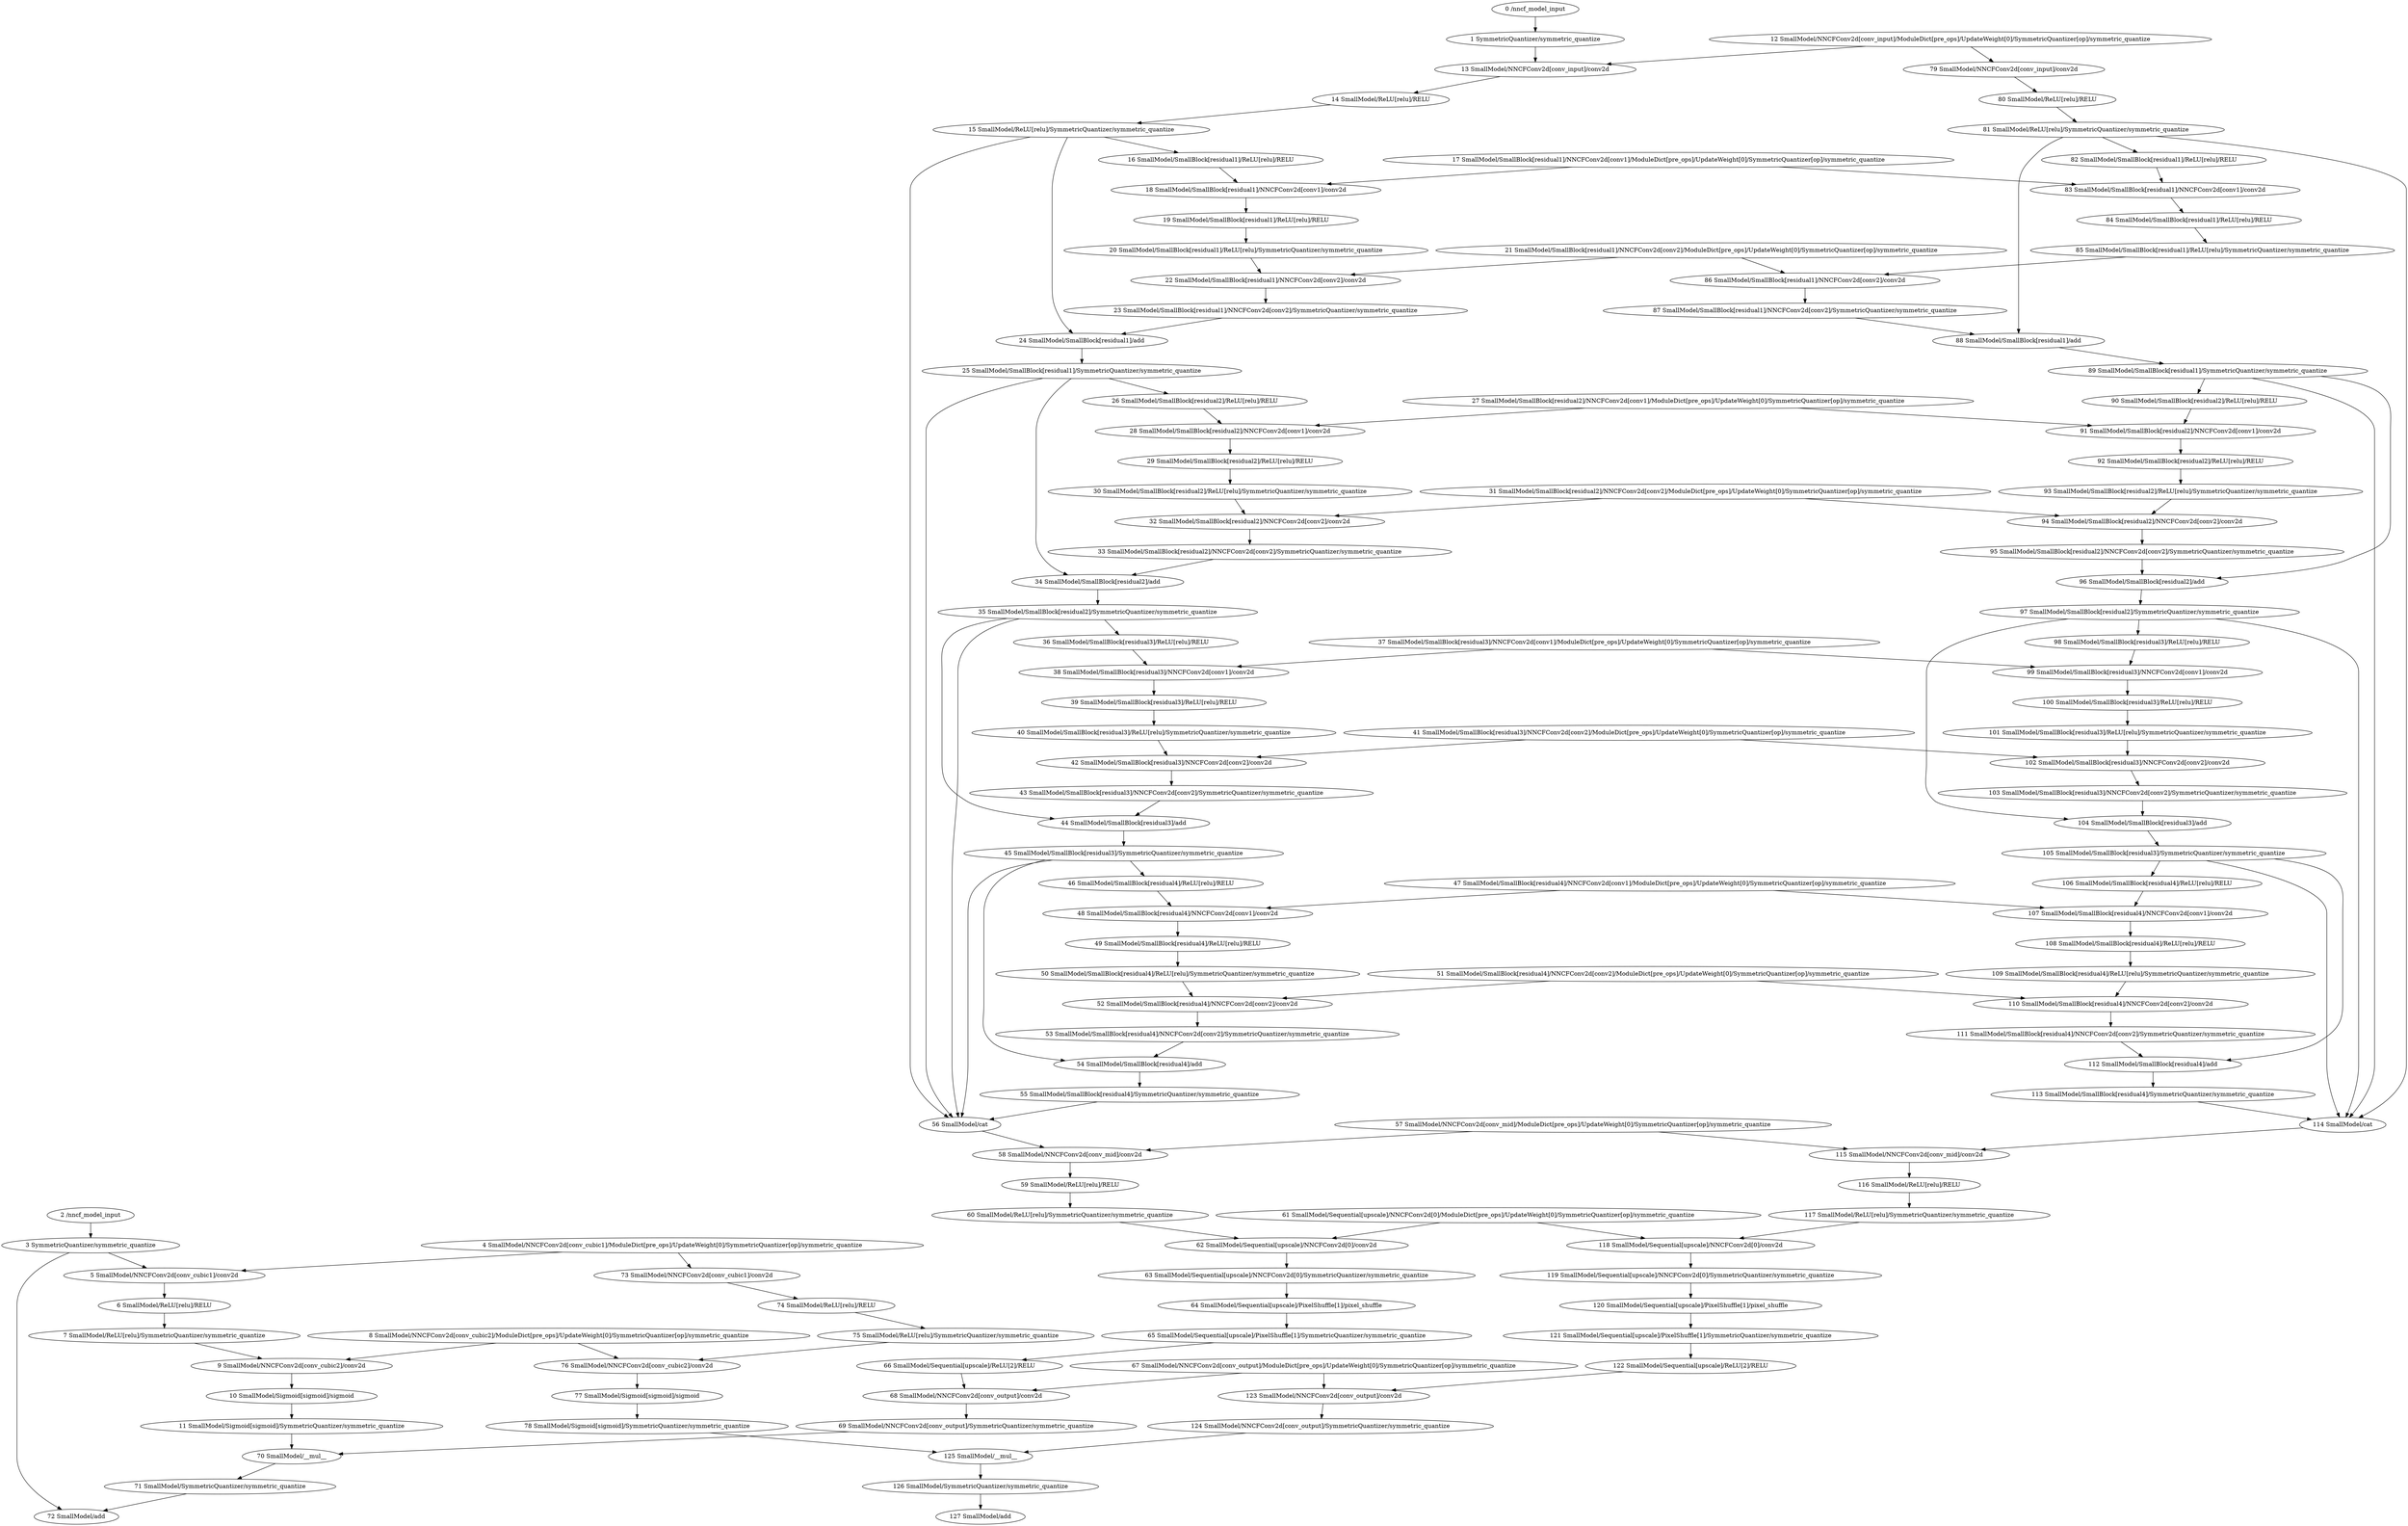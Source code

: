 strict digraph  {
"0 /nncf_model_input" [id=0, scope="", type=nncf_model_input];
"1 SymmetricQuantizer/symmetric_quantize" [id=1, scope=SymmetricQuantizer, type=symmetric_quantize];
"2 /nncf_model_input" [id=2, scope="", type=nncf_model_input];
"3 SymmetricQuantizer/symmetric_quantize" [id=3, scope=SymmetricQuantizer, type=symmetric_quantize];
"4 SmallModel/NNCFConv2d[conv_cubic1]/ModuleDict[pre_ops]/UpdateWeight[0]/SymmetricQuantizer[op]/symmetric_quantize" [id=4, scope="SmallModel/NNCFConv2d[conv_cubic1]/ModuleDict[pre_ops]/UpdateWeight[0]/SymmetricQuantizer[op]", type=symmetric_quantize];
"5 SmallModel/NNCFConv2d[conv_cubic1]/conv2d" [id=5, scope="SmallModel/NNCFConv2d[conv_cubic1]", type=conv2d];
"6 SmallModel/ReLU[relu]/RELU" [id=6, scope="SmallModel/ReLU[relu]", type=RELU];
"7 SmallModel/ReLU[relu]/SymmetricQuantizer/symmetric_quantize" [id=7, scope="SmallModel/ReLU[relu]/SymmetricQuantizer", type=symmetric_quantize];
"8 SmallModel/NNCFConv2d[conv_cubic2]/ModuleDict[pre_ops]/UpdateWeight[0]/SymmetricQuantizer[op]/symmetric_quantize" [id=8, scope="SmallModel/NNCFConv2d[conv_cubic2]/ModuleDict[pre_ops]/UpdateWeight[0]/SymmetricQuantizer[op]", type=symmetric_quantize];
"9 SmallModel/NNCFConv2d[conv_cubic2]/conv2d" [id=9, scope="SmallModel/NNCFConv2d[conv_cubic2]", type=conv2d];
"10 SmallModel/Sigmoid[sigmoid]/sigmoid" [id=10, scope="SmallModel/Sigmoid[sigmoid]", type=sigmoid];
"11 SmallModel/Sigmoid[sigmoid]/SymmetricQuantizer/symmetric_quantize" [id=11, scope="SmallModel/Sigmoid[sigmoid]/SymmetricQuantizer", type=symmetric_quantize];
"12 SmallModel/NNCFConv2d[conv_input]/ModuleDict[pre_ops]/UpdateWeight[0]/SymmetricQuantizer[op]/symmetric_quantize" [id=12, scope="SmallModel/NNCFConv2d[conv_input]/ModuleDict[pre_ops]/UpdateWeight[0]/SymmetricQuantizer[op]", type=symmetric_quantize];
"13 SmallModel/NNCFConv2d[conv_input]/conv2d" [id=13, scope="SmallModel/NNCFConv2d[conv_input]", type=conv2d];
"14 SmallModel/ReLU[relu]/RELU" [id=14, scope="SmallModel/ReLU[relu]", type=RELU];
"15 SmallModel/ReLU[relu]/SymmetricQuantizer/symmetric_quantize" [id=15, scope="SmallModel/ReLU[relu]/SymmetricQuantizer", type=symmetric_quantize];
"16 SmallModel/SmallBlock[residual1]/ReLU[relu]/RELU" [id=16, scope="SmallModel/SmallBlock[residual1]/ReLU[relu]", type=RELU];
"17 SmallModel/SmallBlock[residual1]/NNCFConv2d[conv1]/ModuleDict[pre_ops]/UpdateWeight[0]/SymmetricQuantizer[op]/symmetric_quantize" [id=17, scope="SmallModel/SmallBlock[residual1]/NNCFConv2d[conv1]/ModuleDict[pre_ops]/UpdateWeight[0]/SymmetricQuantizer[op]", type=symmetric_quantize];
"18 SmallModel/SmallBlock[residual1]/NNCFConv2d[conv1]/conv2d" [id=18, scope="SmallModel/SmallBlock[residual1]/NNCFConv2d[conv1]", type=conv2d];
"19 SmallModel/SmallBlock[residual1]/ReLU[relu]/RELU" [id=19, scope="SmallModel/SmallBlock[residual1]/ReLU[relu]", type=RELU];
"20 SmallModel/SmallBlock[residual1]/ReLU[relu]/SymmetricQuantizer/symmetric_quantize" [id=20, scope="SmallModel/SmallBlock[residual1]/ReLU[relu]/SymmetricQuantizer", type=symmetric_quantize];
"21 SmallModel/SmallBlock[residual1]/NNCFConv2d[conv2]/ModuleDict[pre_ops]/UpdateWeight[0]/SymmetricQuantizer[op]/symmetric_quantize" [id=21, scope="SmallModel/SmallBlock[residual1]/NNCFConv2d[conv2]/ModuleDict[pre_ops]/UpdateWeight[0]/SymmetricQuantizer[op]", type=symmetric_quantize];
"22 SmallModel/SmallBlock[residual1]/NNCFConv2d[conv2]/conv2d" [id=22, scope="SmallModel/SmallBlock[residual1]/NNCFConv2d[conv2]", type=conv2d];
"23 SmallModel/SmallBlock[residual1]/NNCFConv2d[conv2]/SymmetricQuantizer/symmetric_quantize" [id=23, scope="SmallModel/SmallBlock[residual1]/NNCFConv2d[conv2]/SymmetricQuantizer", type=symmetric_quantize];
"24 SmallModel/SmallBlock[residual1]/add" [id=24, scope="SmallModel/SmallBlock[residual1]", type=add];
"25 SmallModel/SmallBlock[residual1]/SymmetricQuantizer/symmetric_quantize" [id=25, scope="SmallModel/SmallBlock[residual1]/SymmetricQuantizer", type=symmetric_quantize];
"26 SmallModel/SmallBlock[residual2]/ReLU[relu]/RELU" [id=26, scope="SmallModel/SmallBlock[residual2]/ReLU[relu]", type=RELU];
"27 SmallModel/SmallBlock[residual2]/NNCFConv2d[conv1]/ModuleDict[pre_ops]/UpdateWeight[0]/SymmetricQuantizer[op]/symmetric_quantize" [id=27, scope="SmallModel/SmallBlock[residual2]/NNCFConv2d[conv1]/ModuleDict[pre_ops]/UpdateWeight[0]/SymmetricQuantizer[op]", type=symmetric_quantize];
"28 SmallModel/SmallBlock[residual2]/NNCFConv2d[conv1]/conv2d" [id=28, scope="SmallModel/SmallBlock[residual2]/NNCFConv2d[conv1]", type=conv2d];
"29 SmallModel/SmallBlock[residual2]/ReLU[relu]/RELU" [id=29, scope="SmallModel/SmallBlock[residual2]/ReLU[relu]", type=RELU];
"30 SmallModel/SmallBlock[residual2]/ReLU[relu]/SymmetricQuantizer/symmetric_quantize" [id=30, scope="SmallModel/SmallBlock[residual2]/ReLU[relu]/SymmetricQuantizer", type=symmetric_quantize];
"31 SmallModel/SmallBlock[residual2]/NNCFConv2d[conv2]/ModuleDict[pre_ops]/UpdateWeight[0]/SymmetricQuantizer[op]/symmetric_quantize" [id=31, scope="SmallModel/SmallBlock[residual2]/NNCFConv2d[conv2]/ModuleDict[pre_ops]/UpdateWeight[0]/SymmetricQuantizer[op]", type=symmetric_quantize];
"32 SmallModel/SmallBlock[residual2]/NNCFConv2d[conv2]/conv2d" [id=32, scope="SmallModel/SmallBlock[residual2]/NNCFConv2d[conv2]", type=conv2d];
"33 SmallModel/SmallBlock[residual2]/NNCFConv2d[conv2]/SymmetricQuantizer/symmetric_quantize" [id=33, scope="SmallModel/SmallBlock[residual2]/NNCFConv2d[conv2]/SymmetricQuantizer", type=symmetric_quantize];
"34 SmallModel/SmallBlock[residual2]/add" [id=34, scope="SmallModel/SmallBlock[residual2]", type=add];
"35 SmallModel/SmallBlock[residual2]/SymmetricQuantizer/symmetric_quantize" [id=35, scope="SmallModel/SmallBlock[residual2]/SymmetricQuantizer", type=symmetric_quantize];
"36 SmallModel/SmallBlock[residual3]/ReLU[relu]/RELU" [id=36, scope="SmallModel/SmallBlock[residual3]/ReLU[relu]", type=RELU];
"37 SmallModel/SmallBlock[residual3]/NNCFConv2d[conv1]/ModuleDict[pre_ops]/UpdateWeight[0]/SymmetricQuantizer[op]/symmetric_quantize" [id=37, scope="SmallModel/SmallBlock[residual3]/NNCFConv2d[conv1]/ModuleDict[pre_ops]/UpdateWeight[0]/SymmetricQuantizer[op]", type=symmetric_quantize];
"38 SmallModel/SmallBlock[residual3]/NNCFConv2d[conv1]/conv2d" [id=38, scope="SmallModel/SmallBlock[residual3]/NNCFConv2d[conv1]", type=conv2d];
"39 SmallModel/SmallBlock[residual3]/ReLU[relu]/RELU" [id=39, scope="SmallModel/SmallBlock[residual3]/ReLU[relu]", type=RELU];
"40 SmallModel/SmallBlock[residual3]/ReLU[relu]/SymmetricQuantizer/symmetric_quantize" [id=40, scope="SmallModel/SmallBlock[residual3]/ReLU[relu]/SymmetricQuantizer", type=symmetric_quantize];
"41 SmallModel/SmallBlock[residual3]/NNCFConv2d[conv2]/ModuleDict[pre_ops]/UpdateWeight[0]/SymmetricQuantizer[op]/symmetric_quantize" [id=41, scope="SmallModel/SmallBlock[residual3]/NNCFConv2d[conv2]/ModuleDict[pre_ops]/UpdateWeight[0]/SymmetricQuantizer[op]", type=symmetric_quantize];
"42 SmallModel/SmallBlock[residual3]/NNCFConv2d[conv2]/conv2d" [id=42, scope="SmallModel/SmallBlock[residual3]/NNCFConv2d[conv2]", type=conv2d];
"43 SmallModel/SmallBlock[residual3]/NNCFConv2d[conv2]/SymmetricQuantizer/symmetric_quantize" [id=43, scope="SmallModel/SmallBlock[residual3]/NNCFConv2d[conv2]/SymmetricQuantizer", type=symmetric_quantize];
"44 SmallModel/SmallBlock[residual3]/add" [id=44, scope="SmallModel/SmallBlock[residual3]", type=add];
"45 SmallModel/SmallBlock[residual3]/SymmetricQuantizer/symmetric_quantize" [id=45, scope="SmallModel/SmallBlock[residual3]/SymmetricQuantizer", type=symmetric_quantize];
"46 SmallModel/SmallBlock[residual4]/ReLU[relu]/RELU" [id=46, scope="SmallModel/SmallBlock[residual4]/ReLU[relu]", type=RELU];
"47 SmallModel/SmallBlock[residual4]/NNCFConv2d[conv1]/ModuleDict[pre_ops]/UpdateWeight[0]/SymmetricQuantizer[op]/symmetric_quantize" [id=47, scope="SmallModel/SmallBlock[residual4]/NNCFConv2d[conv1]/ModuleDict[pre_ops]/UpdateWeight[0]/SymmetricQuantizer[op]", type=symmetric_quantize];
"48 SmallModel/SmallBlock[residual4]/NNCFConv2d[conv1]/conv2d" [id=48, scope="SmallModel/SmallBlock[residual4]/NNCFConv2d[conv1]", type=conv2d];
"49 SmallModel/SmallBlock[residual4]/ReLU[relu]/RELU" [id=49, scope="SmallModel/SmallBlock[residual4]/ReLU[relu]", type=RELU];
"50 SmallModel/SmallBlock[residual4]/ReLU[relu]/SymmetricQuantizer/symmetric_quantize" [id=50, scope="SmallModel/SmallBlock[residual4]/ReLU[relu]/SymmetricQuantizer", type=symmetric_quantize];
"51 SmallModel/SmallBlock[residual4]/NNCFConv2d[conv2]/ModuleDict[pre_ops]/UpdateWeight[0]/SymmetricQuantizer[op]/symmetric_quantize" [id=51, scope="SmallModel/SmallBlock[residual4]/NNCFConv2d[conv2]/ModuleDict[pre_ops]/UpdateWeight[0]/SymmetricQuantizer[op]", type=symmetric_quantize];
"52 SmallModel/SmallBlock[residual4]/NNCFConv2d[conv2]/conv2d" [id=52, scope="SmallModel/SmallBlock[residual4]/NNCFConv2d[conv2]", type=conv2d];
"53 SmallModel/SmallBlock[residual4]/NNCFConv2d[conv2]/SymmetricQuantizer/symmetric_quantize" [id=53, scope="SmallModel/SmallBlock[residual4]/NNCFConv2d[conv2]/SymmetricQuantizer", type=symmetric_quantize];
"54 SmallModel/SmallBlock[residual4]/add" [id=54, scope="SmallModel/SmallBlock[residual4]", type=add];
"55 SmallModel/SmallBlock[residual4]/SymmetricQuantizer/symmetric_quantize" [id=55, scope="SmallModel/SmallBlock[residual4]/SymmetricQuantizer", type=symmetric_quantize];
"56 SmallModel/cat" [id=56, scope=SmallModel, type=cat];
"57 SmallModel/NNCFConv2d[conv_mid]/ModuleDict[pre_ops]/UpdateWeight[0]/SymmetricQuantizer[op]/symmetric_quantize" [id=57, scope="SmallModel/NNCFConv2d[conv_mid]/ModuleDict[pre_ops]/UpdateWeight[0]/SymmetricQuantizer[op]", type=symmetric_quantize];
"58 SmallModel/NNCFConv2d[conv_mid]/conv2d" [id=58, scope="SmallModel/NNCFConv2d[conv_mid]", type=conv2d];
"59 SmallModel/ReLU[relu]/RELU" [id=59, scope="SmallModel/ReLU[relu]", type=RELU];
"60 SmallModel/ReLU[relu]/SymmetricQuantizer/symmetric_quantize" [id=60, scope="SmallModel/ReLU[relu]/SymmetricQuantizer", type=symmetric_quantize];
"61 SmallModel/Sequential[upscale]/NNCFConv2d[0]/ModuleDict[pre_ops]/UpdateWeight[0]/SymmetricQuantizer[op]/symmetric_quantize" [id=61, scope="SmallModel/Sequential[upscale]/NNCFConv2d[0]/ModuleDict[pre_ops]/UpdateWeight[0]/SymmetricQuantizer[op]", type=symmetric_quantize];
"62 SmallModel/Sequential[upscale]/NNCFConv2d[0]/conv2d" [id=62, scope="SmallModel/Sequential[upscale]/NNCFConv2d[0]", type=conv2d];
"63 SmallModel/Sequential[upscale]/NNCFConv2d[0]/SymmetricQuantizer/symmetric_quantize" [id=63, scope="SmallModel/Sequential[upscale]/NNCFConv2d[0]/SymmetricQuantizer", type=symmetric_quantize];
"64 SmallModel/Sequential[upscale]/PixelShuffle[1]/pixel_shuffle" [id=64, scope="SmallModel/Sequential[upscale]/PixelShuffle[1]", type=pixel_shuffle];
"65 SmallModel/Sequential[upscale]/PixelShuffle[1]/SymmetricQuantizer/symmetric_quantize" [id=65, scope="SmallModel/Sequential[upscale]/PixelShuffle[1]/SymmetricQuantizer", type=symmetric_quantize];
"66 SmallModel/Sequential[upscale]/ReLU[2]/RELU" [id=66, scope="SmallModel/Sequential[upscale]/ReLU[2]", type=RELU];
"67 SmallModel/NNCFConv2d[conv_output]/ModuleDict[pre_ops]/UpdateWeight[0]/SymmetricQuantizer[op]/symmetric_quantize" [id=67, scope="SmallModel/NNCFConv2d[conv_output]/ModuleDict[pre_ops]/UpdateWeight[0]/SymmetricQuantizer[op]", type=symmetric_quantize];
"68 SmallModel/NNCFConv2d[conv_output]/conv2d" [id=68, scope="SmallModel/NNCFConv2d[conv_output]", type=conv2d];
"69 SmallModel/NNCFConv2d[conv_output]/SymmetricQuantizer/symmetric_quantize" [id=69, scope="SmallModel/NNCFConv2d[conv_output]/SymmetricQuantizer", type=symmetric_quantize];
"70 SmallModel/__mul__" [id=70, scope=SmallModel, type=__mul__];
"71 SmallModel/SymmetricQuantizer/symmetric_quantize" [id=71, scope="SmallModel/SymmetricQuantizer", type=symmetric_quantize];
"72 SmallModel/add" [id=72, scope=SmallModel, type=add];
"73 SmallModel/NNCFConv2d[conv_cubic1]/conv2d" [id=73, scope="SmallModel/NNCFConv2d[conv_cubic1]", type=conv2d];
"74 SmallModel/ReLU[relu]/RELU" [id=74, scope="SmallModel/ReLU[relu]", type=RELU];
"75 SmallModel/ReLU[relu]/SymmetricQuantizer/symmetric_quantize" [id=75, scope="SmallModel/ReLU[relu]/SymmetricQuantizer", type=symmetric_quantize];
"76 SmallModel/NNCFConv2d[conv_cubic2]/conv2d" [id=76, scope="SmallModel/NNCFConv2d[conv_cubic2]", type=conv2d];
"77 SmallModel/Sigmoid[sigmoid]/sigmoid" [id=77, scope="SmallModel/Sigmoid[sigmoid]", type=sigmoid];
"78 SmallModel/Sigmoid[sigmoid]/SymmetricQuantizer/symmetric_quantize" [id=78, scope="SmallModel/Sigmoid[sigmoid]/SymmetricQuantizer", type=symmetric_quantize];
"79 SmallModel/NNCFConv2d[conv_input]/conv2d" [id=79, scope="SmallModel/NNCFConv2d[conv_input]", type=conv2d];
"80 SmallModel/ReLU[relu]/RELU" [id=80, scope="SmallModel/ReLU[relu]", type=RELU];
"81 SmallModel/ReLU[relu]/SymmetricQuantizer/symmetric_quantize" [id=81, scope="SmallModel/ReLU[relu]/SymmetricQuantizer", type=symmetric_quantize];
"82 SmallModel/SmallBlock[residual1]/ReLU[relu]/RELU" [id=82, scope="SmallModel/SmallBlock[residual1]/ReLU[relu]", type=RELU];
"83 SmallModel/SmallBlock[residual1]/NNCFConv2d[conv1]/conv2d" [id=83, scope="SmallModel/SmallBlock[residual1]/NNCFConv2d[conv1]", type=conv2d];
"84 SmallModel/SmallBlock[residual1]/ReLU[relu]/RELU" [id=84, scope="SmallModel/SmallBlock[residual1]/ReLU[relu]", type=RELU];
"85 SmallModel/SmallBlock[residual1]/ReLU[relu]/SymmetricQuantizer/symmetric_quantize" [id=85, scope="SmallModel/SmallBlock[residual1]/ReLU[relu]/SymmetricQuantizer", type=symmetric_quantize];
"86 SmallModel/SmallBlock[residual1]/NNCFConv2d[conv2]/conv2d" [id=86, scope="SmallModel/SmallBlock[residual1]/NNCFConv2d[conv2]", type=conv2d];
"87 SmallModel/SmallBlock[residual1]/NNCFConv2d[conv2]/SymmetricQuantizer/symmetric_quantize" [id=87, scope="SmallModel/SmallBlock[residual1]/NNCFConv2d[conv2]/SymmetricQuantizer", type=symmetric_quantize];
"88 SmallModel/SmallBlock[residual1]/add" [id=88, scope="SmallModel/SmallBlock[residual1]", type=add];
"89 SmallModel/SmallBlock[residual1]/SymmetricQuantizer/symmetric_quantize" [id=89, scope="SmallModel/SmallBlock[residual1]/SymmetricQuantizer", type=symmetric_quantize];
"90 SmallModel/SmallBlock[residual2]/ReLU[relu]/RELU" [id=90, scope="SmallModel/SmallBlock[residual2]/ReLU[relu]", type=RELU];
"91 SmallModel/SmallBlock[residual2]/NNCFConv2d[conv1]/conv2d" [id=91, scope="SmallModel/SmallBlock[residual2]/NNCFConv2d[conv1]", type=conv2d];
"92 SmallModel/SmallBlock[residual2]/ReLU[relu]/RELU" [id=92, scope="SmallModel/SmallBlock[residual2]/ReLU[relu]", type=RELU];
"93 SmallModel/SmallBlock[residual2]/ReLU[relu]/SymmetricQuantizer/symmetric_quantize" [id=93, scope="SmallModel/SmallBlock[residual2]/ReLU[relu]/SymmetricQuantizer", type=symmetric_quantize];
"94 SmallModel/SmallBlock[residual2]/NNCFConv2d[conv2]/conv2d" [id=94, scope="SmallModel/SmallBlock[residual2]/NNCFConv2d[conv2]", type=conv2d];
"95 SmallModel/SmallBlock[residual2]/NNCFConv2d[conv2]/SymmetricQuantizer/symmetric_quantize" [id=95, scope="SmallModel/SmallBlock[residual2]/NNCFConv2d[conv2]/SymmetricQuantizer", type=symmetric_quantize];
"96 SmallModel/SmallBlock[residual2]/add" [id=96, scope="SmallModel/SmallBlock[residual2]", type=add];
"97 SmallModel/SmallBlock[residual2]/SymmetricQuantizer/symmetric_quantize" [id=97, scope="SmallModel/SmallBlock[residual2]/SymmetricQuantizer", type=symmetric_quantize];
"98 SmallModel/SmallBlock[residual3]/ReLU[relu]/RELU" [id=98, scope="SmallModel/SmallBlock[residual3]/ReLU[relu]", type=RELU];
"99 SmallModel/SmallBlock[residual3]/NNCFConv2d[conv1]/conv2d" [id=99, scope="SmallModel/SmallBlock[residual3]/NNCFConv2d[conv1]", type=conv2d];
"100 SmallModel/SmallBlock[residual3]/ReLU[relu]/RELU" [id=100, scope="SmallModel/SmallBlock[residual3]/ReLU[relu]", type=RELU];
"101 SmallModel/SmallBlock[residual3]/ReLU[relu]/SymmetricQuantizer/symmetric_quantize" [id=101, scope="SmallModel/SmallBlock[residual3]/ReLU[relu]/SymmetricQuantizer", type=symmetric_quantize];
"102 SmallModel/SmallBlock[residual3]/NNCFConv2d[conv2]/conv2d" [id=102, scope="SmallModel/SmallBlock[residual3]/NNCFConv2d[conv2]", type=conv2d];
"103 SmallModel/SmallBlock[residual3]/NNCFConv2d[conv2]/SymmetricQuantizer/symmetric_quantize" [id=103, scope="SmallModel/SmallBlock[residual3]/NNCFConv2d[conv2]/SymmetricQuantizer", type=symmetric_quantize];
"104 SmallModel/SmallBlock[residual3]/add" [id=104, scope="SmallModel/SmallBlock[residual3]", type=add];
"105 SmallModel/SmallBlock[residual3]/SymmetricQuantizer/symmetric_quantize" [id=105, scope="SmallModel/SmallBlock[residual3]/SymmetricQuantizer", type=symmetric_quantize];
"106 SmallModel/SmallBlock[residual4]/ReLU[relu]/RELU" [id=106, scope="SmallModel/SmallBlock[residual4]/ReLU[relu]", type=RELU];
"107 SmallModel/SmallBlock[residual4]/NNCFConv2d[conv1]/conv2d" [id=107, scope="SmallModel/SmallBlock[residual4]/NNCFConv2d[conv1]", type=conv2d];
"108 SmallModel/SmallBlock[residual4]/ReLU[relu]/RELU" [id=108, scope="SmallModel/SmallBlock[residual4]/ReLU[relu]", type=RELU];
"109 SmallModel/SmallBlock[residual4]/ReLU[relu]/SymmetricQuantizer/symmetric_quantize" [id=109, scope="SmallModel/SmallBlock[residual4]/ReLU[relu]/SymmetricQuantizer", type=symmetric_quantize];
"110 SmallModel/SmallBlock[residual4]/NNCFConv2d[conv2]/conv2d" [id=110, scope="SmallModel/SmallBlock[residual4]/NNCFConv2d[conv2]", type=conv2d];
"111 SmallModel/SmallBlock[residual4]/NNCFConv2d[conv2]/SymmetricQuantizer/symmetric_quantize" [id=111, scope="SmallModel/SmallBlock[residual4]/NNCFConv2d[conv2]/SymmetricQuantizer", type=symmetric_quantize];
"112 SmallModel/SmallBlock[residual4]/add" [id=112, scope="SmallModel/SmallBlock[residual4]", type=add];
"113 SmallModel/SmallBlock[residual4]/SymmetricQuantizer/symmetric_quantize" [id=113, scope="SmallModel/SmallBlock[residual4]/SymmetricQuantizer", type=symmetric_quantize];
"114 SmallModel/cat" [id=114, scope=SmallModel, type=cat];
"115 SmallModel/NNCFConv2d[conv_mid]/conv2d" [id=115, scope="SmallModel/NNCFConv2d[conv_mid]", type=conv2d];
"116 SmallModel/ReLU[relu]/RELU" [id=116, scope="SmallModel/ReLU[relu]", type=RELU];
"117 SmallModel/ReLU[relu]/SymmetricQuantizer/symmetric_quantize" [id=117, scope="SmallModel/ReLU[relu]/SymmetricQuantizer", type=symmetric_quantize];
"118 SmallModel/Sequential[upscale]/NNCFConv2d[0]/conv2d" [id=118, scope="SmallModel/Sequential[upscale]/NNCFConv2d[0]", type=conv2d];
"119 SmallModel/Sequential[upscale]/NNCFConv2d[0]/SymmetricQuantizer/symmetric_quantize" [id=119, scope="SmallModel/Sequential[upscale]/NNCFConv2d[0]/SymmetricQuantizer", type=symmetric_quantize];
"120 SmallModel/Sequential[upscale]/PixelShuffle[1]/pixel_shuffle" [id=120, scope="SmallModel/Sequential[upscale]/PixelShuffle[1]", type=pixel_shuffle];
"121 SmallModel/Sequential[upscale]/PixelShuffle[1]/SymmetricQuantizer/symmetric_quantize" [id=121, scope="SmallModel/Sequential[upscale]/PixelShuffle[1]/SymmetricQuantizer", type=symmetric_quantize];
"122 SmallModel/Sequential[upscale]/ReLU[2]/RELU" [id=122, scope="SmallModel/Sequential[upscale]/ReLU[2]", type=RELU];
"123 SmallModel/NNCFConv2d[conv_output]/conv2d" [id=123, scope="SmallModel/NNCFConv2d[conv_output]", type=conv2d];
"124 SmallModel/NNCFConv2d[conv_output]/SymmetricQuantizer/symmetric_quantize" [id=124, scope="SmallModel/NNCFConv2d[conv_output]/SymmetricQuantizer", type=symmetric_quantize];
"125 SmallModel/__mul__" [id=125, scope=SmallModel, type=__mul__];
"126 SmallModel/SymmetricQuantizer/symmetric_quantize" [id=126, scope="SmallModel/SymmetricQuantizer", type=symmetric_quantize];
"127 SmallModel/add" [id=127, scope=SmallModel, type=add];
"0 /nncf_model_input" -> "1 SymmetricQuantizer/symmetric_quantize";
"2 /nncf_model_input" -> "3 SymmetricQuantizer/symmetric_quantize";
"3 SymmetricQuantizer/symmetric_quantize" -> "5 SmallModel/NNCFConv2d[conv_cubic1]/conv2d";
"4 SmallModel/NNCFConv2d[conv_cubic1]/ModuleDict[pre_ops]/UpdateWeight[0]/SymmetricQuantizer[op]/symmetric_quantize" -> "5 SmallModel/NNCFConv2d[conv_cubic1]/conv2d";
"5 SmallModel/NNCFConv2d[conv_cubic1]/conv2d" -> "6 SmallModel/ReLU[relu]/RELU";
"6 SmallModel/ReLU[relu]/RELU" -> "7 SmallModel/ReLU[relu]/SymmetricQuantizer/symmetric_quantize";
"7 SmallModel/ReLU[relu]/SymmetricQuantizer/symmetric_quantize" -> "9 SmallModel/NNCFConv2d[conv_cubic2]/conv2d";
"8 SmallModel/NNCFConv2d[conv_cubic2]/ModuleDict[pre_ops]/UpdateWeight[0]/SymmetricQuantizer[op]/symmetric_quantize" -> "9 SmallModel/NNCFConv2d[conv_cubic2]/conv2d";
"1 SymmetricQuantizer/symmetric_quantize" -> "13 SmallModel/NNCFConv2d[conv_input]/conv2d";
"3 SymmetricQuantizer/symmetric_quantize" -> "72 SmallModel/add";
"4 SmallModel/NNCFConv2d[conv_cubic1]/ModuleDict[pre_ops]/UpdateWeight[0]/SymmetricQuantizer[op]/symmetric_quantize" -> "73 SmallModel/NNCFConv2d[conv_cubic1]/conv2d";
"8 SmallModel/NNCFConv2d[conv_cubic2]/ModuleDict[pre_ops]/UpdateWeight[0]/SymmetricQuantizer[op]/symmetric_quantize" -> "76 SmallModel/NNCFConv2d[conv_cubic2]/conv2d";
"9 SmallModel/NNCFConv2d[conv_cubic2]/conv2d" -> "10 SmallModel/Sigmoid[sigmoid]/sigmoid";
"10 SmallModel/Sigmoid[sigmoid]/sigmoid" -> "11 SmallModel/Sigmoid[sigmoid]/SymmetricQuantizer/symmetric_quantize";
"11 SmallModel/Sigmoid[sigmoid]/SymmetricQuantizer/symmetric_quantize" -> "70 SmallModel/__mul__";
"12 SmallModel/NNCFConv2d[conv_input]/ModuleDict[pre_ops]/UpdateWeight[0]/SymmetricQuantizer[op]/symmetric_quantize" -> "13 SmallModel/NNCFConv2d[conv_input]/conv2d";
"12 SmallModel/NNCFConv2d[conv_input]/ModuleDict[pre_ops]/UpdateWeight[0]/SymmetricQuantizer[op]/symmetric_quantize" -> "79 SmallModel/NNCFConv2d[conv_input]/conv2d";
"13 SmallModel/NNCFConv2d[conv_input]/conv2d" -> "14 SmallModel/ReLU[relu]/RELU";
"14 SmallModel/ReLU[relu]/RELU" -> "15 SmallModel/ReLU[relu]/SymmetricQuantizer/symmetric_quantize";
"15 SmallModel/ReLU[relu]/SymmetricQuantizer/symmetric_quantize" -> "16 SmallModel/SmallBlock[residual1]/ReLU[relu]/RELU";
"15 SmallModel/ReLU[relu]/SymmetricQuantizer/symmetric_quantize" -> "24 SmallModel/SmallBlock[residual1]/add";
"15 SmallModel/ReLU[relu]/SymmetricQuantizer/symmetric_quantize" -> "56 SmallModel/cat";
"16 SmallModel/SmallBlock[residual1]/ReLU[relu]/RELU" -> "18 SmallModel/SmallBlock[residual1]/NNCFConv2d[conv1]/conv2d";
"17 SmallModel/SmallBlock[residual1]/NNCFConv2d[conv1]/ModuleDict[pre_ops]/UpdateWeight[0]/SymmetricQuantizer[op]/symmetric_quantize" -> "18 SmallModel/SmallBlock[residual1]/NNCFConv2d[conv1]/conv2d";
"17 SmallModel/SmallBlock[residual1]/NNCFConv2d[conv1]/ModuleDict[pre_ops]/UpdateWeight[0]/SymmetricQuantizer[op]/symmetric_quantize" -> "83 SmallModel/SmallBlock[residual1]/NNCFConv2d[conv1]/conv2d";
"18 SmallModel/SmallBlock[residual1]/NNCFConv2d[conv1]/conv2d" -> "19 SmallModel/SmallBlock[residual1]/ReLU[relu]/RELU";
"19 SmallModel/SmallBlock[residual1]/ReLU[relu]/RELU" -> "20 SmallModel/SmallBlock[residual1]/ReLU[relu]/SymmetricQuantizer/symmetric_quantize";
"20 SmallModel/SmallBlock[residual1]/ReLU[relu]/SymmetricQuantizer/symmetric_quantize" -> "22 SmallModel/SmallBlock[residual1]/NNCFConv2d[conv2]/conv2d";
"21 SmallModel/SmallBlock[residual1]/NNCFConv2d[conv2]/ModuleDict[pre_ops]/UpdateWeight[0]/SymmetricQuantizer[op]/symmetric_quantize" -> "22 SmallModel/SmallBlock[residual1]/NNCFConv2d[conv2]/conv2d";
"21 SmallModel/SmallBlock[residual1]/NNCFConv2d[conv2]/ModuleDict[pre_ops]/UpdateWeight[0]/SymmetricQuantizer[op]/symmetric_quantize" -> "86 SmallModel/SmallBlock[residual1]/NNCFConv2d[conv2]/conv2d";
"22 SmallModel/SmallBlock[residual1]/NNCFConv2d[conv2]/conv2d" -> "23 SmallModel/SmallBlock[residual1]/NNCFConv2d[conv2]/SymmetricQuantizer/symmetric_quantize";
"23 SmallModel/SmallBlock[residual1]/NNCFConv2d[conv2]/SymmetricQuantizer/symmetric_quantize" -> "24 SmallModel/SmallBlock[residual1]/add";
"24 SmallModel/SmallBlock[residual1]/add" -> "25 SmallModel/SmallBlock[residual1]/SymmetricQuantizer/symmetric_quantize";
"25 SmallModel/SmallBlock[residual1]/SymmetricQuantizer/symmetric_quantize" -> "26 SmallModel/SmallBlock[residual2]/ReLU[relu]/RELU";
"25 SmallModel/SmallBlock[residual1]/SymmetricQuantizer/symmetric_quantize" -> "34 SmallModel/SmallBlock[residual2]/add";
"25 SmallModel/SmallBlock[residual1]/SymmetricQuantizer/symmetric_quantize" -> "56 SmallModel/cat";
"26 SmallModel/SmallBlock[residual2]/ReLU[relu]/RELU" -> "28 SmallModel/SmallBlock[residual2]/NNCFConv2d[conv1]/conv2d";
"27 SmallModel/SmallBlock[residual2]/NNCFConv2d[conv1]/ModuleDict[pre_ops]/UpdateWeight[0]/SymmetricQuantizer[op]/symmetric_quantize" -> "28 SmallModel/SmallBlock[residual2]/NNCFConv2d[conv1]/conv2d";
"27 SmallModel/SmallBlock[residual2]/NNCFConv2d[conv1]/ModuleDict[pre_ops]/UpdateWeight[0]/SymmetricQuantizer[op]/symmetric_quantize" -> "91 SmallModel/SmallBlock[residual2]/NNCFConv2d[conv1]/conv2d";
"28 SmallModel/SmallBlock[residual2]/NNCFConv2d[conv1]/conv2d" -> "29 SmallModel/SmallBlock[residual2]/ReLU[relu]/RELU";
"29 SmallModel/SmallBlock[residual2]/ReLU[relu]/RELU" -> "30 SmallModel/SmallBlock[residual2]/ReLU[relu]/SymmetricQuantizer/symmetric_quantize";
"30 SmallModel/SmallBlock[residual2]/ReLU[relu]/SymmetricQuantizer/symmetric_quantize" -> "32 SmallModel/SmallBlock[residual2]/NNCFConv2d[conv2]/conv2d";
"31 SmallModel/SmallBlock[residual2]/NNCFConv2d[conv2]/ModuleDict[pre_ops]/UpdateWeight[0]/SymmetricQuantizer[op]/symmetric_quantize" -> "32 SmallModel/SmallBlock[residual2]/NNCFConv2d[conv2]/conv2d";
"31 SmallModel/SmallBlock[residual2]/NNCFConv2d[conv2]/ModuleDict[pre_ops]/UpdateWeight[0]/SymmetricQuantizer[op]/symmetric_quantize" -> "94 SmallModel/SmallBlock[residual2]/NNCFConv2d[conv2]/conv2d";
"32 SmallModel/SmallBlock[residual2]/NNCFConv2d[conv2]/conv2d" -> "33 SmallModel/SmallBlock[residual2]/NNCFConv2d[conv2]/SymmetricQuantizer/symmetric_quantize";
"33 SmallModel/SmallBlock[residual2]/NNCFConv2d[conv2]/SymmetricQuantizer/symmetric_quantize" -> "34 SmallModel/SmallBlock[residual2]/add";
"34 SmallModel/SmallBlock[residual2]/add" -> "35 SmallModel/SmallBlock[residual2]/SymmetricQuantizer/symmetric_quantize";
"35 SmallModel/SmallBlock[residual2]/SymmetricQuantizer/symmetric_quantize" -> "36 SmallModel/SmallBlock[residual3]/ReLU[relu]/RELU";
"35 SmallModel/SmallBlock[residual2]/SymmetricQuantizer/symmetric_quantize" -> "44 SmallModel/SmallBlock[residual3]/add";
"35 SmallModel/SmallBlock[residual2]/SymmetricQuantizer/symmetric_quantize" -> "56 SmallModel/cat";
"36 SmallModel/SmallBlock[residual3]/ReLU[relu]/RELU" -> "38 SmallModel/SmallBlock[residual3]/NNCFConv2d[conv1]/conv2d";
"37 SmallModel/SmallBlock[residual3]/NNCFConv2d[conv1]/ModuleDict[pre_ops]/UpdateWeight[0]/SymmetricQuantizer[op]/symmetric_quantize" -> "38 SmallModel/SmallBlock[residual3]/NNCFConv2d[conv1]/conv2d";
"37 SmallModel/SmallBlock[residual3]/NNCFConv2d[conv1]/ModuleDict[pre_ops]/UpdateWeight[0]/SymmetricQuantizer[op]/symmetric_quantize" -> "99 SmallModel/SmallBlock[residual3]/NNCFConv2d[conv1]/conv2d";
"38 SmallModel/SmallBlock[residual3]/NNCFConv2d[conv1]/conv2d" -> "39 SmallModel/SmallBlock[residual3]/ReLU[relu]/RELU";
"39 SmallModel/SmallBlock[residual3]/ReLU[relu]/RELU" -> "40 SmallModel/SmallBlock[residual3]/ReLU[relu]/SymmetricQuantizer/symmetric_quantize";
"40 SmallModel/SmallBlock[residual3]/ReLU[relu]/SymmetricQuantizer/symmetric_quantize" -> "42 SmallModel/SmallBlock[residual3]/NNCFConv2d[conv2]/conv2d";
"41 SmallModel/SmallBlock[residual3]/NNCFConv2d[conv2]/ModuleDict[pre_ops]/UpdateWeight[0]/SymmetricQuantizer[op]/symmetric_quantize" -> "42 SmallModel/SmallBlock[residual3]/NNCFConv2d[conv2]/conv2d";
"42 SmallModel/SmallBlock[residual3]/NNCFConv2d[conv2]/conv2d" -> "43 SmallModel/SmallBlock[residual3]/NNCFConv2d[conv2]/SymmetricQuantizer/symmetric_quantize";
"43 SmallModel/SmallBlock[residual3]/NNCFConv2d[conv2]/SymmetricQuantizer/symmetric_quantize" -> "44 SmallModel/SmallBlock[residual3]/add";
"44 SmallModel/SmallBlock[residual3]/add" -> "45 SmallModel/SmallBlock[residual3]/SymmetricQuantizer/symmetric_quantize";
"45 SmallModel/SmallBlock[residual3]/SymmetricQuantizer/symmetric_quantize" -> "46 SmallModel/SmallBlock[residual4]/ReLU[relu]/RELU";
"45 SmallModel/SmallBlock[residual3]/SymmetricQuantizer/symmetric_quantize" -> "54 SmallModel/SmallBlock[residual4]/add";
"45 SmallModel/SmallBlock[residual3]/SymmetricQuantizer/symmetric_quantize" -> "56 SmallModel/cat";
"46 SmallModel/SmallBlock[residual4]/ReLU[relu]/RELU" -> "48 SmallModel/SmallBlock[residual4]/NNCFConv2d[conv1]/conv2d";
"47 SmallModel/SmallBlock[residual4]/NNCFConv2d[conv1]/ModuleDict[pre_ops]/UpdateWeight[0]/SymmetricQuantizer[op]/symmetric_quantize" -> "48 SmallModel/SmallBlock[residual4]/NNCFConv2d[conv1]/conv2d";
"48 SmallModel/SmallBlock[residual4]/NNCFConv2d[conv1]/conv2d" -> "49 SmallModel/SmallBlock[residual4]/ReLU[relu]/RELU";
"49 SmallModel/SmallBlock[residual4]/ReLU[relu]/RELU" -> "50 SmallModel/SmallBlock[residual4]/ReLU[relu]/SymmetricQuantizer/symmetric_quantize";
"50 SmallModel/SmallBlock[residual4]/ReLU[relu]/SymmetricQuantizer/symmetric_quantize" -> "52 SmallModel/SmallBlock[residual4]/NNCFConv2d[conv2]/conv2d";
"51 SmallModel/SmallBlock[residual4]/NNCFConv2d[conv2]/ModuleDict[pre_ops]/UpdateWeight[0]/SymmetricQuantizer[op]/symmetric_quantize" -> "52 SmallModel/SmallBlock[residual4]/NNCFConv2d[conv2]/conv2d";
"52 SmallModel/SmallBlock[residual4]/NNCFConv2d[conv2]/conv2d" -> "53 SmallModel/SmallBlock[residual4]/NNCFConv2d[conv2]/SymmetricQuantizer/symmetric_quantize";
"53 SmallModel/SmallBlock[residual4]/NNCFConv2d[conv2]/SymmetricQuantizer/symmetric_quantize" -> "54 SmallModel/SmallBlock[residual4]/add";
"54 SmallModel/SmallBlock[residual4]/add" -> "55 SmallModel/SmallBlock[residual4]/SymmetricQuantizer/symmetric_quantize";
"55 SmallModel/SmallBlock[residual4]/SymmetricQuantizer/symmetric_quantize" -> "56 SmallModel/cat";
"56 SmallModel/cat" -> "58 SmallModel/NNCFConv2d[conv_mid]/conv2d";
"57 SmallModel/NNCFConv2d[conv_mid]/ModuleDict[pre_ops]/UpdateWeight[0]/SymmetricQuantizer[op]/symmetric_quantize" -> "58 SmallModel/NNCFConv2d[conv_mid]/conv2d";
"58 SmallModel/NNCFConv2d[conv_mid]/conv2d" -> "59 SmallModel/ReLU[relu]/RELU";
"59 SmallModel/ReLU[relu]/RELU" -> "60 SmallModel/ReLU[relu]/SymmetricQuantizer/symmetric_quantize";
"60 SmallModel/ReLU[relu]/SymmetricQuantizer/symmetric_quantize" -> "62 SmallModel/Sequential[upscale]/NNCFConv2d[0]/conv2d";
"61 SmallModel/Sequential[upscale]/NNCFConv2d[0]/ModuleDict[pre_ops]/UpdateWeight[0]/SymmetricQuantizer[op]/symmetric_quantize" -> "62 SmallModel/Sequential[upscale]/NNCFConv2d[0]/conv2d";
"62 SmallModel/Sequential[upscale]/NNCFConv2d[0]/conv2d" -> "63 SmallModel/Sequential[upscale]/NNCFConv2d[0]/SymmetricQuantizer/symmetric_quantize";
"63 SmallModel/Sequential[upscale]/NNCFConv2d[0]/SymmetricQuantizer/symmetric_quantize" -> "64 SmallModel/Sequential[upscale]/PixelShuffle[1]/pixel_shuffle";
"64 SmallModel/Sequential[upscale]/PixelShuffle[1]/pixel_shuffle" -> "65 SmallModel/Sequential[upscale]/PixelShuffle[1]/SymmetricQuantizer/symmetric_quantize";
"65 SmallModel/Sequential[upscale]/PixelShuffle[1]/SymmetricQuantizer/symmetric_quantize" -> "66 SmallModel/Sequential[upscale]/ReLU[2]/RELU";
"66 SmallModel/Sequential[upscale]/ReLU[2]/RELU" -> "68 SmallModel/NNCFConv2d[conv_output]/conv2d";
"67 SmallModel/NNCFConv2d[conv_output]/ModuleDict[pre_ops]/UpdateWeight[0]/SymmetricQuantizer[op]/symmetric_quantize" -> "68 SmallModel/NNCFConv2d[conv_output]/conv2d";
"68 SmallModel/NNCFConv2d[conv_output]/conv2d" -> "69 SmallModel/NNCFConv2d[conv_output]/SymmetricQuantizer/symmetric_quantize";
"69 SmallModel/NNCFConv2d[conv_output]/SymmetricQuantizer/symmetric_quantize" -> "70 SmallModel/__mul__";
"70 SmallModel/__mul__" -> "71 SmallModel/SymmetricQuantizer/symmetric_quantize";
"71 SmallModel/SymmetricQuantizer/symmetric_quantize" -> "72 SmallModel/add";
"73 SmallModel/NNCFConv2d[conv_cubic1]/conv2d" -> "74 SmallModel/ReLU[relu]/RELU";
"74 SmallModel/ReLU[relu]/RELU" -> "75 SmallModel/ReLU[relu]/SymmetricQuantizer/symmetric_quantize";
"75 SmallModel/ReLU[relu]/SymmetricQuantizer/symmetric_quantize" -> "76 SmallModel/NNCFConv2d[conv_cubic2]/conv2d";
"76 SmallModel/NNCFConv2d[conv_cubic2]/conv2d" -> "77 SmallModel/Sigmoid[sigmoid]/sigmoid";
"77 SmallModel/Sigmoid[sigmoid]/sigmoid" -> "78 SmallModel/Sigmoid[sigmoid]/SymmetricQuantizer/symmetric_quantize";
"79 SmallModel/NNCFConv2d[conv_input]/conv2d" -> "80 SmallModel/ReLU[relu]/RELU";
"80 SmallModel/ReLU[relu]/RELU" -> "81 SmallModel/ReLU[relu]/SymmetricQuantizer/symmetric_quantize";
"81 SmallModel/ReLU[relu]/SymmetricQuantizer/symmetric_quantize" -> "82 SmallModel/SmallBlock[residual1]/ReLU[relu]/RELU";
"81 SmallModel/ReLU[relu]/SymmetricQuantizer/symmetric_quantize" -> "88 SmallModel/SmallBlock[residual1]/add";
"82 SmallModel/SmallBlock[residual1]/ReLU[relu]/RELU" -> "83 SmallModel/SmallBlock[residual1]/NNCFConv2d[conv1]/conv2d";
"83 SmallModel/SmallBlock[residual1]/NNCFConv2d[conv1]/conv2d" -> "84 SmallModel/SmallBlock[residual1]/ReLU[relu]/RELU";
"84 SmallModel/SmallBlock[residual1]/ReLU[relu]/RELU" -> "85 SmallModel/SmallBlock[residual1]/ReLU[relu]/SymmetricQuantizer/symmetric_quantize";
"85 SmallModel/SmallBlock[residual1]/ReLU[relu]/SymmetricQuantizer/symmetric_quantize" -> "86 SmallModel/SmallBlock[residual1]/NNCFConv2d[conv2]/conv2d";
"86 SmallModel/SmallBlock[residual1]/NNCFConv2d[conv2]/conv2d" -> "87 SmallModel/SmallBlock[residual1]/NNCFConv2d[conv2]/SymmetricQuantizer/symmetric_quantize";
"87 SmallModel/SmallBlock[residual1]/NNCFConv2d[conv2]/SymmetricQuantizer/symmetric_quantize" -> "88 SmallModel/SmallBlock[residual1]/add";
"88 SmallModel/SmallBlock[residual1]/add" -> "89 SmallModel/SmallBlock[residual1]/SymmetricQuantizer/symmetric_quantize";
"89 SmallModel/SmallBlock[residual1]/SymmetricQuantizer/symmetric_quantize" -> "90 SmallModel/SmallBlock[residual2]/ReLU[relu]/RELU";
"89 SmallModel/SmallBlock[residual1]/SymmetricQuantizer/symmetric_quantize" -> "96 SmallModel/SmallBlock[residual2]/add";
"90 SmallModel/SmallBlock[residual2]/ReLU[relu]/RELU" -> "91 SmallModel/SmallBlock[residual2]/NNCFConv2d[conv1]/conv2d";
"91 SmallModel/SmallBlock[residual2]/NNCFConv2d[conv1]/conv2d" -> "92 SmallModel/SmallBlock[residual2]/ReLU[relu]/RELU";
"92 SmallModel/SmallBlock[residual2]/ReLU[relu]/RELU" -> "93 SmallModel/SmallBlock[residual2]/ReLU[relu]/SymmetricQuantizer/symmetric_quantize";
"93 SmallModel/SmallBlock[residual2]/ReLU[relu]/SymmetricQuantizer/symmetric_quantize" -> "94 SmallModel/SmallBlock[residual2]/NNCFConv2d[conv2]/conv2d";
"94 SmallModel/SmallBlock[residual2]/NNCFConv2d[conv2]/conv2d" -> "95 SmallModel/SmallBlock[residual2]/NNCFConv2d[conv2]/SymmetricQuantizer/symmetric_quantize";
"95 SmallModel/SmallBlock[residual2]/NNCFConv2d[conv2]/SymmetricQuantizer/symmetric_quantize" -> "96 SmallModel/SmallBlock[residual2]/add";
"96 SmallModel/SmallBlock[residual2]/add" -> "97 SmallModel/SmallBlock[residual2]/SymmetricQuantizer/symmetric_quantize";
"97 SmallModel/SmallBlock[residual2]/SymmetricQuantizer/symmetric_quantize" -> "98 SmallModel/SmallBlock[residual3]/ReLU[relu]/RELU";
"98 SmallModel/SmallBlock[residual3]/ReLU[relu]/RELU" -> "99 SmallModel/SmallBlock[residual3]/NNCFConv2d[conv1]/conv2d";
"41 SmallModel/SmallBlock[residual3]/NNCFConv2d[conv2]/ModuleDict[pre_ops]/UpdateWeight[0]/SymmetricQuantizer[op]/symmetric_quantize" -> "102 SmallModel/SmallBlock[residual3]/NNCFConv2d[conv2]/conv2d";
"47 SmallModel/SmallBlock[residual4]/NNCFConv2d[conv1]/ModuleDict[pre_ops]/UpdateWeight[0]/SymmetricQuantizer[op]/symmetric_quantize" -> "107 SmallModel/SmallBlock[residual4]/NNCFConv2d[conv1]/conv2d";
"51 SmallModel/SmallBlock[residual4]/NNCFConv2d[conv2]/ModuleDict[pre_ops]/UpdateWeight[0]/SymmetricQuantizer[op]/symmetric_quantize" -> "110 SmallModel/SmallBlock[residual4]/NNCFConv2d[conv2]/conv2d";
"57 SmallModel/NNCFConv2d[conv_mid]/ModuleDict[pre_ops]/UpdateWeight[0]/SymmetricQuantizer[op]/symmetric_quantize" -> "115 SmallModel/NNCFConv2d[conv_mid]/conv2d";
"61 SmallModel/Sequential[upscale]/NNCFConv2d[0]/ModuleDict[pre_ops]/UpdateWeight[0]/SymmetricQuantizer[op]/symmetric_quantize" -> "118 SmallModel/Sequential[upscale]/NNCFConv2d[0]/conv2d";
"67 SmallModel/NNCFConv2d[conv_output]/ModuleDict[pre_ops]/UpdateWeight[0]/SymmetricQuantizer[op]/symmetric_quantize" -> "123 SmallModel/NNCFConv2d[conv_output]/conv2d";
"78 SmallModel/Sigmoid[sigmoid]/SymmetricQuantizer/symmetric_quantize" -> "125 SmallModel/__mul__";
"81 SmallModel/ReLU[relu]/SymmetricQuantizer/symmetric_quantize" -> "114 SmallModel/cat";
"89 SmallModel/SmallBlock[residual1]/SymmetricQuantizer/symmetric_quantize" -> "114 SmallModel/cat";
"97 SmallModel/SmallBlock[residual2]/SymmetricQuantizer/symmetric_quantize" -> "104 SmallModel/SmallBlock[residual3]/add";
"97 SmallModel/SmallBlock[residual2]/SymmetricQuantizer/symmetric_quantize" -> "114 SmallModel/cat";
"99 SmallModel/SmallBlock[residual3]/NNCFConv2d[conv1]/conv2d" -> "100 SmallModel/SmallBlock[residual3]/ReLU[relu]/RELU";
"100 SmallModel/SmallBlock[residual3]/ReLU[relu]/RELU" -> "101 SmallModel/SmallBlock[residual3]/ReLU[relu]/SymmetricQuantizer/symmetric_quantize";
"101 SmallModel/SmallBlock[residual3]/ReLU[relu]/SymmetricQuantizer/symmetric_quantize" -> "102 SmallModel/SmallBlock[residual3]/NNCFConv2d[conv2]/conv2d";
"102 SmallModel/SmallBlock[residual3]/NNCFConv2d[conv2]/conv2d" -> "103 SmallModel/SmallBlock[residual3]/NNCFConv2d[conv2]/SymmetricQuantizer/symmetric_quantize";
"103 SmallModel/SmallBlock[residual3]/NNCFConv2d[conv2]/SymmetricQuantizer/symmetric_quantize" -> "104 SmallModel/SmallBlock[residual3]/add";
"104 SmallModel/SmallBlock[residual3]/add" -> "105 SmallModel/SmallBlock[residual3]/SymmetricQuantizer/symmetric_quantize";
"105 SmallModel/SmallBlock[residual3]/SymmetricQuantizer/symmetric_quantize" -> "106 SmallModel/SmallBlock[residual4]/ReLU[relu]/RELU";
"105 SmallModel/SmallBlock[residual3]/SymmetricQuantizer/symmetric_quantize" -> "112 SmallModel/SmallBlock[residual4]/add";
"105 SmallModel/SmallBlock[residual3]/SymmetricQuantizer/symmetric_quantize" -> "114 SmallModel/cat";
"106 SmallModel/SmallBlock[residual4]/ReLU[relu]/RELU" -> "107 SmallModel/SmallBlock[residual4]/NNCFConv2d[conv1]/conv2d";
"107 SmallModel/SmallBlock[residual4]/NNCFConv2d[conv1]/conv2d" -> "108 SmallModel/SmallBlock[residual4]/ReLU[relu]/RELU";
"108 SmallModel/SmallBlock[residual4]/ReLU[relu]/RELU" -> "109 SmallModel/SmallBlock[residual4]/ReLU[relu]/SymmetricQuantizer/symmetric_quantize";
"109 SmallModel/SmallBlock[residual4]/ReLU[relu]/SymmetricQuantizer/symmetric_quantize" -> "110 SmallModel/SmallBlock[residual4]/NNCFConv2d[conv2]/conv2d";
"110 SmallModel/SmallBlock[residual4]/NNCFConv2d[conv2]/conv2d" -> "111 SmallModel/SmallBlock[residual4]/NNCFConv2d[conv2]/SymmetricQuantizer/symmetric_quantize";
"111 SmallModel/SmallBlock[residual4]/NNCFConv2d[conv2]/SymmetricQuantizer/symmetric_quantize" -> "112 SmallModel/SmallBlock[residual4]/add";
"112 SmallModel/SmallBlock[residual4]/add" -> "113 SmallModel/SmallBlock[residual4]/SymmetricQuantizer/symmetric_quantize";
"113 SmallModel/SmallBlock[residual4]/SymmetricQuantizer/symmetric_quantize" -> "114 SmallModel/cat";
"114 SmallModel/cat" -> "115 SmallModel/NNCFConv2d[conv_mid]/conv2d";
"115 SmallModel/NNCFConv2d[conv_mid]/conv2d" -> "116 SmallModel/ReLU[relu]/RELU";
"116 SmallModel/ReLU[relu]/RELU" -> "117 SmallModel/ReLU[relu]/SymmetricQuantizer/symmetric_quantize";
"117 SmallModel/ReLU[relu]/SymmetricQuantizer/symmetric_quantize" -> "118 SmallModel/Sequential[upscale]/NNCFConv2d[0]/conv2d";
"118 SmallModel/Sequential[upscale]/NNCFConv2d[0]/conv2d" -> "119 SmallModel/Sequential[upscale]/NNCFConv2d[0]/SymmetricQuantizer/symmetric_quantize";
"119 SmallModel/Sequential[upscale]/NNCFConv2d[0]/SymmetricQuantizer/symmetric_quantize" -> "120 SmallModel/Sequential[upscale]/PixelShuffle[1]/pixel_shuffle";
"120 SmallModel/Sequential[upscale]/PixelShuffle[1]/pixel_shuffle" -> "121 SmallModel/Sequential[upscale]/PixelShuffle[1]/SymmetricQuantizer/symmetric_quantize";
"121 SmallModel/Sequential[upscale]/PixelShuffle[1]/SymmetricQuantizer/symmetric_quantize" -> "122 SmallModel/Sequential[upscale]/ReLU[2]/RELU";
"122 SmallModel/Sequential[upscale]/ReLU[2]/RELU" -> "123 SmallModel/NNCFConv2d[conv_output]/conv2d";
"123 SmallModel/NNCFConv2d[conv_output]/conv2d" -> "124 SmallModel/NNCFConv2d[conv_output]/SymmetricQuantizer/symmetric_quantize";
"124 SmallModel/NNCFConv2d[conv_output]/SymmetricQuantizer/symmetric_quantize" -> "125 SmallModel/__mul__";
"125 SmallModel/__mul__" -> "126 SmallModel/SymmetricQuantizer/symmetric_quantize";
"126 SmallModel/SymmetricQuantizer/symmetric_quantize" -> "127 SmallModel/add";
}
